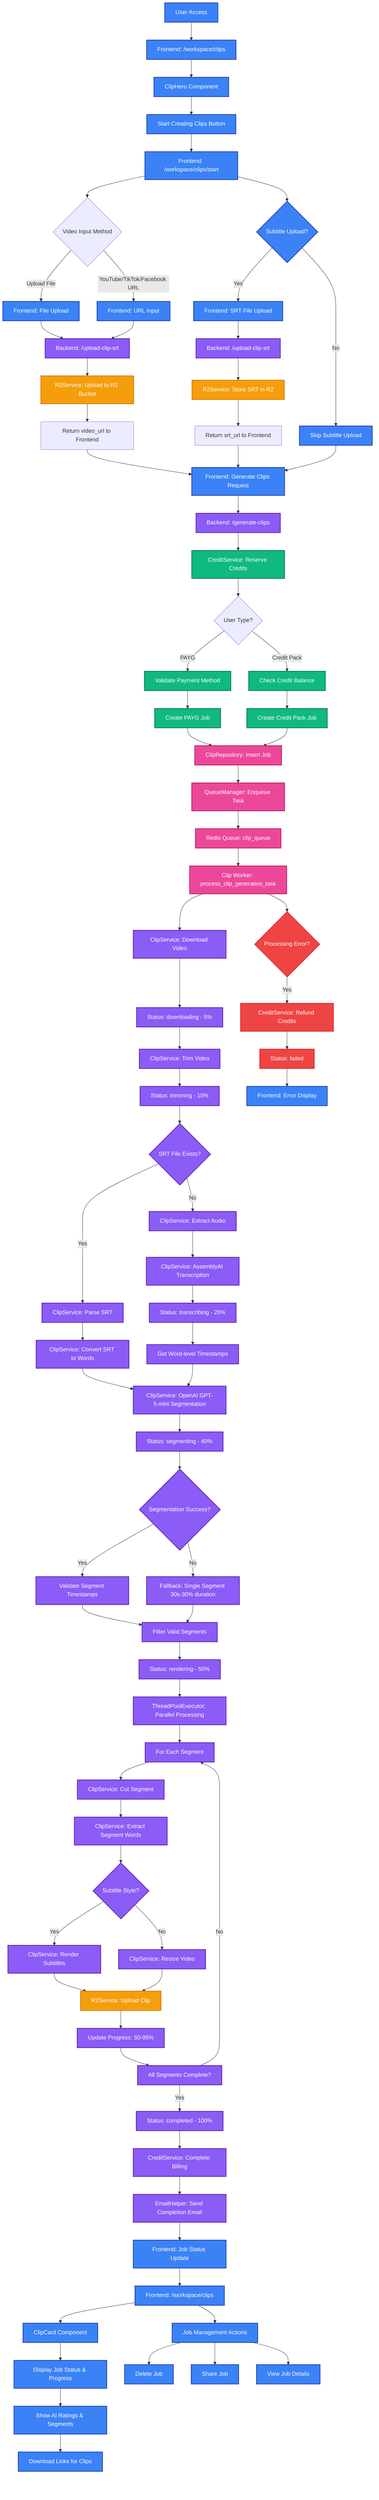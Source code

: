 flowchart TD
    %% User Input Phase
    A[User Access] --> B[Frontend: /workspace/clips]
    B --> C[ClipHero Component]
    C --> D[Start Creating Clips Button]
    D --> E[Frontend: /workspace/clips/start]
    
    %% Video Upload Phase
    E --> F{Video Input Method}
    F -->|Upload File| G[Frontend: File Upload]
    F -->|YouTube/TikTok/Facebook URL| H[Frontend: URL Input]
    
    G --> I[Backend: /upload-clip-srt]
    H --> I
    I --> J[R2Service: Upload to R2 Bucket]
    J --> K[Return video_url to Frontend]
    
    %% Optional Subtitle Upload
    E --> L{Subtitle Upload?}
    L -->|Yes| M[Frontend: SRT File Upload]
    L -->|No| N[Skip Subtitle Upload]
    M --> O[Backend: /upload-clip-srt]
    O --> P[R2Service: Store SRT in R2]
    P --> Q[Return srt_url to Frontend]
    
    %% Clip Generation Request
    K --> R[Frontend: Generate Clips Request]
    Q --> R
    N --> R
    R --> S[Backend: /generate-clips]
    
    %% Credit Reservation & Job Creation
    S --> T[CreditService: Reserve Credits]
    T --> U{User Type?}
    U -->|PAYG| V[Validate Payment Method]
    U -->|Credit Pack| W[Check Credit Balance]
    
    V --> X[Create PAYG Job]
    W --> Y[Create Credit Pack Job]
    X --> Z[ClipRepository: Insert Job]
    Y --> Z
    
    %% Queue Management
    Z --> AA[QueueManager: Enqueue Task]
    AA --> BB[Redis Queue: clip_queue]
    BB --> CC[Clip Worker: process_clip_generation_task]
    
    %% Async Processing Pipeline
    CC --> DD[ClipService: Download Video]
    DD --> EE[Status: downloading - 5%]
    EE --> FF[ClipService: Trim Video]
    FF --> GG[Status: trimming - 10%]
    
    %% Transcription Phase
    GG --> HH{SRT File Exists?}
    HH -->|Yes| II[ClipService: Parse SRT]
    HH -->|No| JJ[ClipService: Extract Audio]
    II --> KK[ClipService: Convert SRT to Words]
    JJ --> LL[ClipService: AssemblyAI Transcription]
    LL --> MM[Status: transcribing - 20%]
    MM --> NN[Get Word-level Timestamps]
    
    %% AI Segmentation
    KK --> OO[ClipService: OpenAI GPT-5-mini Segmentation]
    NN --> OO
    OO --> PP[Status: segmenting - 40%]
    PP --> QQ{Segmentation Success?}
    QQ -->|Yes| RR[Validate Segment Timestamps]
    QQ -->|No| SS[Fallback: Single Segment 30s-30% duration]
    
    RR --> TT[Filter Valid Segments]
    SS --> TT
    TT --> UU[Status: rendering - 50%]
    
    %% Parallel Clip Processing
    UU --> VV[ThreadPoolExecutor: Parallel Processing]
    VV --> WW[For Each Segment]
    WW --> XX[ClipService: Cut Segment]
    XX --> YY[ClipService: Extract Segment Words]
    YY --> ZZ{Subtitle Style?}
    ZZ -->|Yes| AAA[ClipService: Render Subtitles]
    ZZ -->|No| BBB[ClipService: Resize Video]
    AAA --> CCC[R2Service: Upload Clip]
    BBB --> CCC
    CCC --> DDD[Update Progress: 50-95%]
    
    %% Completion Phase
    DDD --> EEE[All Segments Complete?]
    EEE -->|No| WW
    EEE -->|Yes| FFF[Status: completed - 100%]
    FFF --> GGG[CreditService: Complete Billing]
    GGG --> HHH[EmailHelper: Send Completion Email]
    HHH --> III[Frontend: Job Status Update]
    
    %% Frontend Display
    III --> JJJ[Frontend: /workspace/clips]
    JJJ --> KKK[ClipCard Component]
    KKK --> LLL[Display Job Status & Progress]
    LLL --> MMM[Show AI Ratings & Segments]
    MMM --> NNN[Download Links for Clips]
    
    %% Error Handling
    CC --> OOO{Processing Error?}
    OOO -->|Yes| PPP[CreditService: Refund Credits]
    PPP --> QQQ[Status: failed]
    QQQ --> RRR[Frontend: Error Display]
    
    %% Job Management
    JJJ --> SSS[Job Management Actions]
    SSS --> TTT[Delete Job]
    SSS --> UUU[Share Job]
    SSS --> VVV[View Job Details]
    
    %% Styling with better color combinations
    classDef frontend fill:#3b82f6,stroke:#1e40af,stroke-width:2px,color:#fff
    classDef backend fill:#8b5cf6,stroke:#5b21b6,stroke-width:2px,color:#fff
    classDef service fill:#10b981,stroke:#047857,stroke-width:2px,color:#fff
    classDef storage fill:#f59e0b,stroke:#d97706,stroke-width:2px,color:#fff
    classDef queue fill:#ec4899,stroke:#be185d,stroke-width:2px,color:#fff
    classDef error fill:#ef4444,stroke:#dc2626,stroke-width:2px,color:#fff
    
    class A,B,C,D,E,G,H,L,M,N,R,III,JJJ,KKK,LLL,MMM,NNN,RRR,SSS,TTT,UUU,VVV frontend
    class I,O,S,DD,EE,FF,GG,HH,II,JJ,KK,LL,MM,NN,OO,PP,QQ,RR,SS,TT,UU,VV,WW,XX,YY,ZZ,AAA,BBB,DDD,EEE,FFF,GGG,HHH backend
    class T,V,W,X,Y service
    class J,P,CCC storage
    class Z,AA,BB,CC queue
    class OOO,PPP,QQQ error